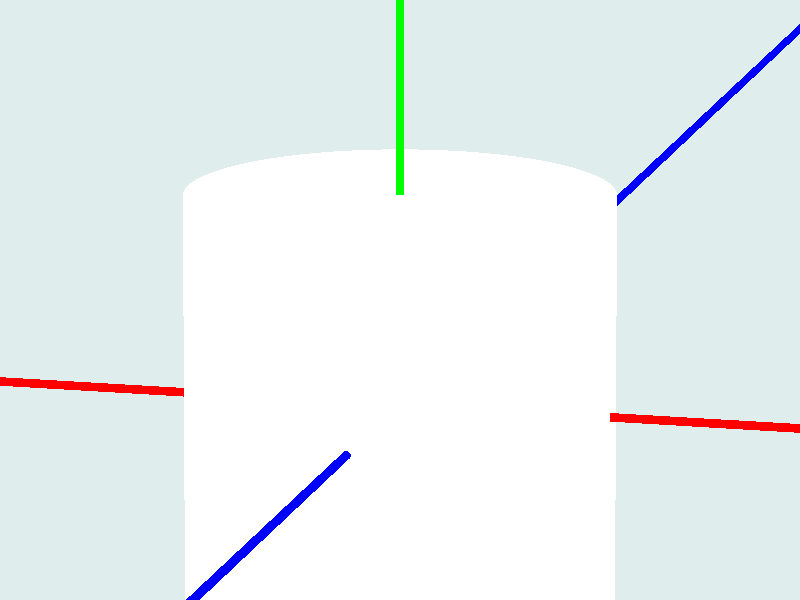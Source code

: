 #include "shapes.inc"
#include "colors.inc"
#include "textures.inc"

global_settings { charset utf8 }

#declare cup = difference {
  object { Disk_Y }
  object { Disk_Y scale <0.9,0.9,0.9> translate <0.0,0.0,0.3> }
  pigment { color White }
  }


merge {
  object { Cylinder_X scale 0.02 pigment { color Red } }
  object { Cylinder_Y scale 0.02 pigment { color Green } }
  object { Cylinder_Z scale 0.02 pigment { color Blue } }
  }
object { cup }
background {color LightBlue }
light_source {
  <10, 15, -20>
  color White*2.0
  parallel point_at <0, 0, 0>
}

camera {
  location <10.0, 10.0, -40.0>
  look_at <0.0, 0.50, 0.0>
  angle 5
}


